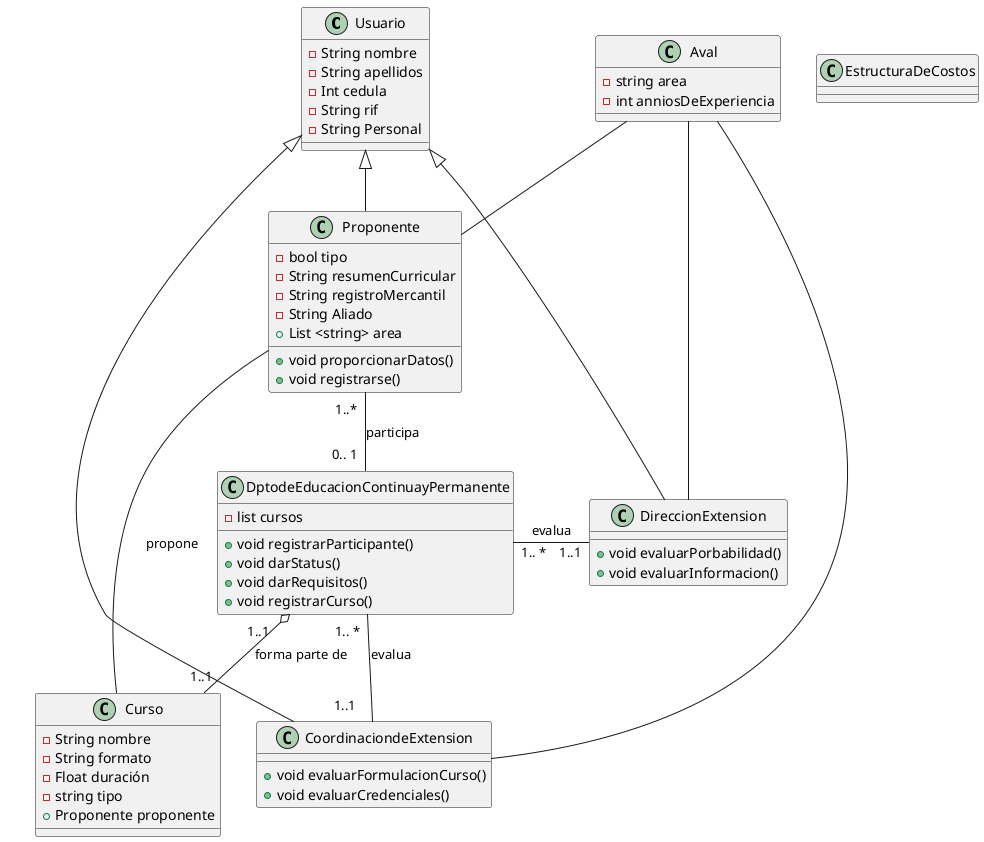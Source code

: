 @startuml Diagrama de Clases 
Class Usuario {
- String nombre
- String apellidos
- Int cedula
- String rif
- String Personal
}

Class Proponente {
- bool tipo
- String resumenCurricular
- String registroMercantil
- String Aliado
+ void proporcionarDatos()
+ void registrarse()
+ List <string> area
}

Class Aval{
-string area 
-int anniosDeExperiencia
}

Aval -- DireccionExtension
Aval -- CoordinaciondeExtension
Aval -- Proponente

Class EstructuraDeCostos{
    
}
Class Curso{
- String nombre
- String formato
- Float duración
- string tipo
+ Proponente proponente


}

Class DptodeEducacionContinuayPermanente {
- list cursos
+ void registrarParticipante()
+ void darStatus()
+ void darRequisitos()
+ void registrarCurso()
}

Class DireccionExtension {
+ void evaluarPorbabilidad()
+ void evaluarInformacion()
}

Class CoordinaciondeExtension {
+ void evaluarFormulacionCurso()
+ void evaluarCredenciales()
}

Usuario <|-- Proponente
Usuario <|-- DireccionExtension
Usuario <|-- CoordinaciondeExtension
Proponente -- Curso : propone
DptodeEducacionContinuayPermanente "   1..1   "  o--  "1..1"  Curso : forma parte de 
Proponente "  1..*  " -- "  0.. 1  " DptodeEducacionContinuayPermanente : participa
DptodeEducacionContinuayPermanente "1.. *"  -  "1..1" DireccionExtension : evalua
DptodeEducacionContinuayPermanente "  1.. *  "  --  "    1..1    " CoordinaciondeExtension : evalua
@enduml
